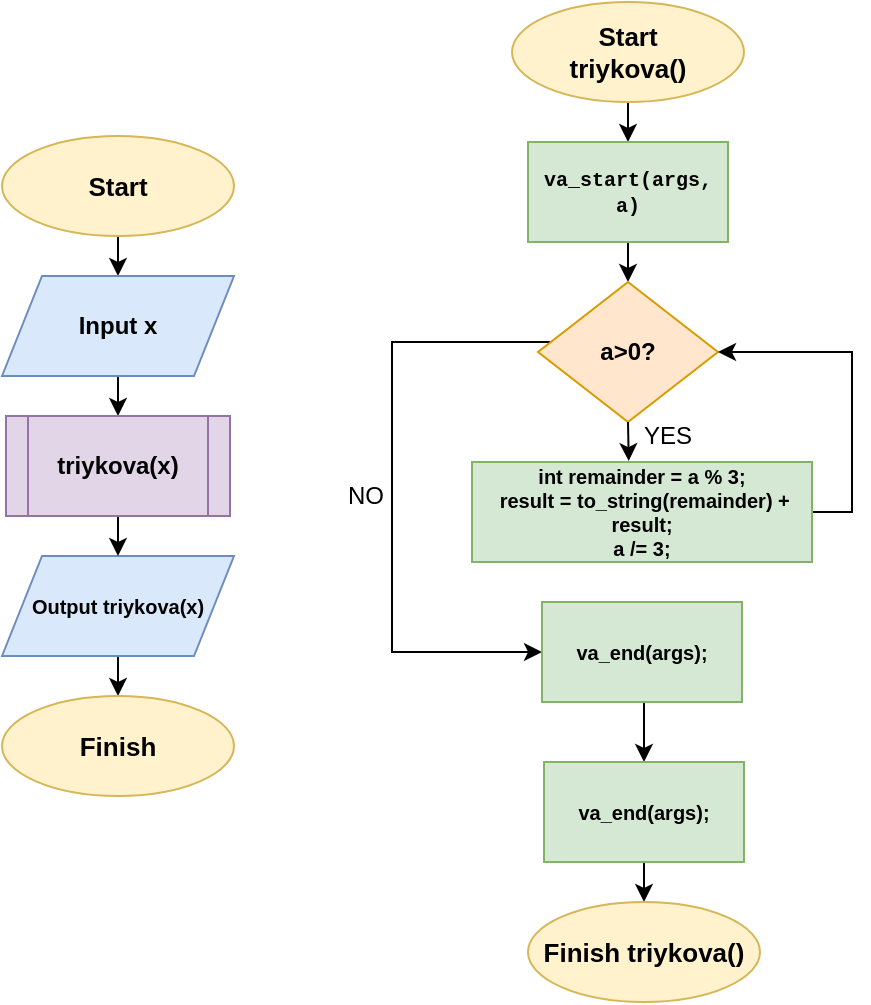 <mxfile version="22.1.4" type="github">
  <diagram name="Сторінка-1" id="0-5wRBoSHDUgB3xnES6x">
    <mxGraphModel dx="958" dy="524" grid="0" gridSize="10" guides="1" tooltips="1" connect="1" arrows="1" fold="1" page="1" pageScale="1" pageWidth="827" pageHeight="1169" math="0" shadow="0">
      <root>
        <mxCell id="0" />
        <mxCell id="1" parent="0" />
        <mxCell id="FRBIf3XU8dvgeaMPQHxC-7" style="edgeStyle=orthogonalEdgeStyle;rounded=0;orthogonalLoop=1;jettySize=auto;html=1;exitX=0.5;exitY=1;exitDx=0;exitDy=0;entryX=0.5;entryY=0;entryDx=0;entryDy=0;" edge="1" parent="1" source="FRBIf3XU8dvgeaMPQHxC-1" target="FRBIf3XU8dvgeaMPQHxC-2">
          <mxGeometry relative="1" as="geometry" />
        </mxCell>
        <mxCell id="FRBIf3XU8dvgeaMPQHxC-1" value="&lt;b&gt;&lt;font style=&quot;font-size: 13px;&quot;&gt;Start&lt;/font&gt;&lt;/b&gt;" style="ellipse;whiteSpace=wrap;html=1;fillColor=#fff2cc;strokeColor=#d6b656;" vertex="1" parent="1">
          <mxGeometry x="185" y="457" width="116" height="50" as="geometry" />
        </mxCell>
        <mxCell id="FRBIf3XU8dvgeaMPQHxC-8" style="edgeStyle=orthogonalEdgeStyle;rounded=0;orthogonalLoop=1;jettySize=auto;html=1;exitX=0.5;exitY=1;exitDx=0;exitDy=0;entryX=0.5;entryY=0;entryDx=0;entryDy=0;" edge="1" parent="1" source="FRBIf3XU8dvgeaMPQHxC-2" target="FRBIf3XU8dvgeaMPQHxC-6">
          <mxGeometry relative="1" as="geometry" />
        </mxCell>
        <mxCell id="FRBIf3XU8dvgeaMPQHxC-2" value="&lt;b&gt;Input x&lt;/b&gt;" style="shape=parallelogram;perimeter=parallelogramPerimeter;whiteSpace=wrap;html=1;fixedSize=1;fillColor=#dae8fc;strokeColor=#6c8ebf;" vertex="1" parent="1">
          <mxGeometry x="185" y="527" width="116" height="50" as="geometry" />
        </mxCell>
        <mxCell id="FRBIf3XU8dvgeaMPQHxC-10" style="edgeStyle=orthogonalEdgeStyle;rounded=0;orthogonalLoop=1;jettySize=auto;html=1;exitX=0.5;exitY=1;exitDx=0;exitDy=0;entryX=0.5;entryY=0;entryDx=0;entryDy=0;" edge="1" parent="1" source="FRBIf3XU8dvgeaMPQHxC-4" target="FRBIf3XU8dvgeaMPQHxC-5">
          <mxGeometry relative="1" as="geometry" />
        </mxCell>
        <mxCell id="FRBIf3XU8dvgeaMPQHxC-4" value="&lt;b style=&quot;font-size: 10px;&quot;&gt;Output triykova(x)&lt;/b&gt;" style="shape=parallelogram;perimeter=parallelogramPerimeter;whiteSpace=wrap;html=1;fixedSize=1;fillColor=#dae8fc;strokeColor=#6c8ebf;" vertex="1" parent="1">
          <mxGeometry x="185" y="667" width="116" height="50" as="geometry" />
        </mxCell>
        <mxCell id="FRBIf3XU8dvgeaMPQHxC-5" value="&lt;span style=&quot;font-size: 13px;&quot;&gt;&lt;b&gt;Finish&lt;/b&gt;&lt;/span&gt;" style="ellipse;whiteSpace=wrap;html=1;fillColor=#fff2cc;strokeColor=#d6b656;" vertex="1" parent="1">
          <mxGeometry x="185" y="737" width="116" height="50" as="geometry" />
        </mxCell>
        <mxCell id="FRBIf3XU8dvgeaMPQHxC-9" style="edgeStyle=orthogonalEdgeStyle;rounded=0;orthogonalLoop=1;jettySize=auto;html=1;exitX=0.5;exitY=1;exitDx=0;exitDy=0;entryX=0.5;entryY=0;entryDx=0;entryDy=0;" edge="1" parent="1" source="FRBIf3XU8dvgeaMPQHxC-6" target="FRBIf3XU8dvgeaMPQHxC-4">
          <mxGeometry relative="1" as="geometry" />
        </mxCell>
        <mxCell id="FRBIf3XU8dvgeaMPQHxC-6" value="&lt;b&gt;triykova(x)&lt;/b&gt;" style="shape=process;whiteSpace=wrap;html=1;backgroundOutline=1;fillColor=#e1d5e7;strokeColor=#9673a6;" vertex="1" parent="1">
          <mxGeometry x="187" y="597" width="112" height="50" as="geometry" />
        </mxCell>
        <mxCell id="FRBIf3XU8dvgeaMPQHxC-17" style="edgeStyle=orthogonalEdgeStyle;rounded=0;orthogonalLoop=1;jettySize=auto;html=1;exitX=0.5;exitY=1;exitDx=0;exitDy=0;entryX=0.5;entryY=0;entryDx=0;entryDy=0;" edge="1" parent="1" source="FRBIf3XU8dvgeaMPQHxC-11" target="FRBIf3XU8dvgeaMPQHxC-12">
          <mxGeometry relative="1" as="geometry" />
        </mxCell>
        <mxCell id="FRBIf3XU8dvgeaMPQHxC-11" value="&lt;b&gt;&lt;font style=&quot;font-size: 13px;&quot;&gt;Start&lt;br&gt;triykova()&lt;br&gt;&lt;/font&gt;&lt;/b&gt;" style="ellipse;whiteSpace=wrap;html=1;fillColor=#fff2cc;strokeColor=#d6b656;" vertex="1" parent="1">
          <mxGeometry x="440" y="390" width="116" height="50" as="geometry" />
        </mxCell>
        <mxCell id="FRBIf3XU8dvgeaMPQHxC-19" style="edgeStyle=orthogonalEdgeStyle;rounded=0;orthogonalLoop=1;jettySize=auto;html=1;exitX=0.5;exitY=1;exitDx=0;exitDy=0;entryX=0.5;entryY=0;entryDx=0;entryDy=0;" edge="1" parent="1" source="FRBIf3XU8dvgeaMPQHxC-12" target="FRBIf3XU8dvgeaMPQHxC-13">
          <mxGeometry relative="1" as="geometry" />
        </mxCell>
        <mxCell id="FRBIf3XU8dvgeaMPQHxC-12" value="&lt;font color=&quot;#030303&quot; face=&quot;Consolas, Courier New, monospace&quot; style=&quot;font-size: 10px;&quot;&gt;&lt;b style=&quot;font-size: 10px;&quot;&gt;va_start(args, a)&lt;/b&gt;&lt;/font&gt;" style="rounded=0;whiteSpace=wrap;html=1;fillColor=#d5e8d4;strokeColor=#82b366;fontSize=10;" vertex="1" parent="1">
          <mxGeometry x="448" y="460" width="100" height="50" as="geometry" />
        </mxCell>
        <mxCell id="FRBIf3XU8dvgeaMPQHxC-25" style="edgeStyle=orthogonalEdgeStyle;rounded=0;orthogonalLoop=1;jettySize=auto;html=1;entryX=0;entryY=0.5;entryDx=0;entryDy=0;" edge="1" parent="1" source="FRBIf3XU8dvgeaMPQHxC-13" target="FRBIf3XU8dvgeaMPQHxC-16">
          <mxGeometry relative="1" as="geometry">
            <Array as="points">
              <mxPoint x="380" y="560" />
              <mxPoint x="380" y="715" />
            </Array>
          </mxGeometry>
        </mxCell>
        <mxCell id="FRBIf3XU8dvgeaMPQHxC-13" value="&lt;b&gt;a&amp;gt;0?&lt;/b&gt;" style="rhombus;whiteSpace=wrap;html=1;fillColor=#ffe6cc;strokeColor=#d79b00;" vertex="1" parent="1">
          <mxGeometry x="453" y="530" width="90" height="70" as="geometry" />
        </mxCell>
        <mxCell id="FRBIf3XU8dvgeaMPQHxC-24" style="edgeStyle=orthogonalEdgeStyle;rounded=0;orthogonalLoop=1;jettySize=auto;html=1;exitX=1;exitY=0.5;exitDx=0;exitDy=0;entryX=1;entryY=0.5;entryDx=0;entryDy=0;" edge="1" parent="1" source="FRBIf3XU8dvgeaMPQHxC-14" target="FRBIf3XU8dvgeaMPQHxC-13">
          <mxGeometry relative="1" as="geometry" />
        </mxCell>
        <mxCell id="FRBIf3XU8dvgeaMPQHxC-14" value="&lt;b&gt;int remainder = a % 3;&lt;br&gt;&amp;nbsp;result = to_string(remainder) + result; &lt;br&gt;a /= 3;&lt;/b&gt;" style="rounded=0;whiteSpace=wrap;html=1;fillColor=#d5e8d4;strokeColor=#82b366;fontSize=10;" vertex="1" parent="1">
          <mxGeometry x="420" y="620" width="170" height="50" as="geometry" />
        </mxCell>
        <mxCell id="FRBIf3XU8dvgeaMPQHxC-29" style="edgeStyle=orthogonalEdgeStyle;rounded=0;orthogonalLoop=1;jettySize=auto;html=1;exitX=0.5;exitY=1;exitDx=0;exitDy=0;entryX=0.5;entryY=0;entryDx=0;entryDy=0;" edge="1" parent="1" source="FRBIf3XU8dvgeaMPQHxC-16" target="FRBIf3XU8dvgeaMPQHxC-26">
          <mxGeometry relative="1" as="geometry" />
        </mxCell>
        <mxCell id="FRBIf3XU8dvgeaMPQHxC-16" value="&lt;b&gt;va_end(args);&lt;/b&gt;" style="rounded=0;whiteSpace=wrap;html=1;fillColor=#d5e8d4;strokeColor=#82b366;fontSize=10;" vertex="1" parent="1">
          <mxGeometry x="455" y="690" width="100" height="50" as="geometry" />
        </mxCell>
        <mxCell id="FRBIf3XU8dvgeaMPQHxC-23" style="edgeStyle=orthogonalEdgeStyle;rounded=0;orthogonalLoop=1;jettySize=auto;html=1;exitX=0.5;exitY=1;exitDx=0;exitDy=0;entryX=0.461;entryY=-0.009;entryDx=0;entryDy=0;entryPerimeter=0;" edge="1" parent="1" source="FRBIf3XU8dvgeaMPQHxC-13" target="FRBIf3XU8dvgeaMPQHxC-14">
          <mxGeometry relative="1" as="geometry" />
        </mxCell>
        <mxCell id="FRBIf3XU8dvgeaMPQHxC-31" style="edgeStyle=orthogonalEdgeStyle;rounded=0;orthogonalLoop=1;jettySize=auto;html=1;exitX=0.5;exitY=1;exitDx=0;exitDy=0;entryX=0.5;entryY=0;entryDx=0;entryDy=0;" edge="1" parent="1" source="FRBIf3XU8dvgeaMPQHxC-26" target="FRBIf3XU8dvgeaMPQHxC-30">
          <mxGeometry relative="1" as="geometry" />
        </mxCell>
        <mxCell id="FRBIf3XU8dvgeaMPQHxC-26" value="&lt;b&gt;va_end(args);&lt;/b&gt;" style="rounded=0;whiteSpace=wrap;html=1;fillColor=#d5e8d4;strokeColor=#82b366;fontSize=10;" vertex="1" parent="1">
          <mxGeometry x="456" y="770" width="100" height="50" as="geometry" />
        </mxCell>
        <mxCell id="FRBIf3XU8dvgeaMPQHxC-30" value="&lt;b&gt;&lt;font style=&quot;font-size: 13px;&quot;&gt;Finish triykova()&lt;br&gt;&lt;/font&gt;&lt;/b&gt;" style="ellipse;whiteSpace=wrap;html=1;fillColor=#fff2cc;strokeColor=#d6b656;" vertex="1" parent="1">
          <mxGeometry x="448" y="840" width="116" height="50" as="geometry" />
        </mxCell>
        <mxCell id="FRBIf3XU8dvgeaMPQHxC-33" value="YES" style="text;html=1;strokeColor=none;fillColor=none;align=center;verticalAlign=middle;whiteSpace=wrap;rounded=0;" vertex="1" parent="1">
          <mxGeometry x="488" y="592" width="60" height="30" as="geometry" />
        </mxCell>
        <mxCell id="FRBIf3XU8dvgeaMPQHxC-36" value="NO" style="text;html=1;strokeColor=none;fillColor=none;align=center;verticalAlign=middle;whiteSpace=wrap;rounded=0;" vertex="1" parent="1">
          <mxGeometry x="337" y="622" width="60" height="30" as="geometry" />
        </mxCell>
      </root>
    </mxGraphModel>
  </diagram>
</mxfile>
